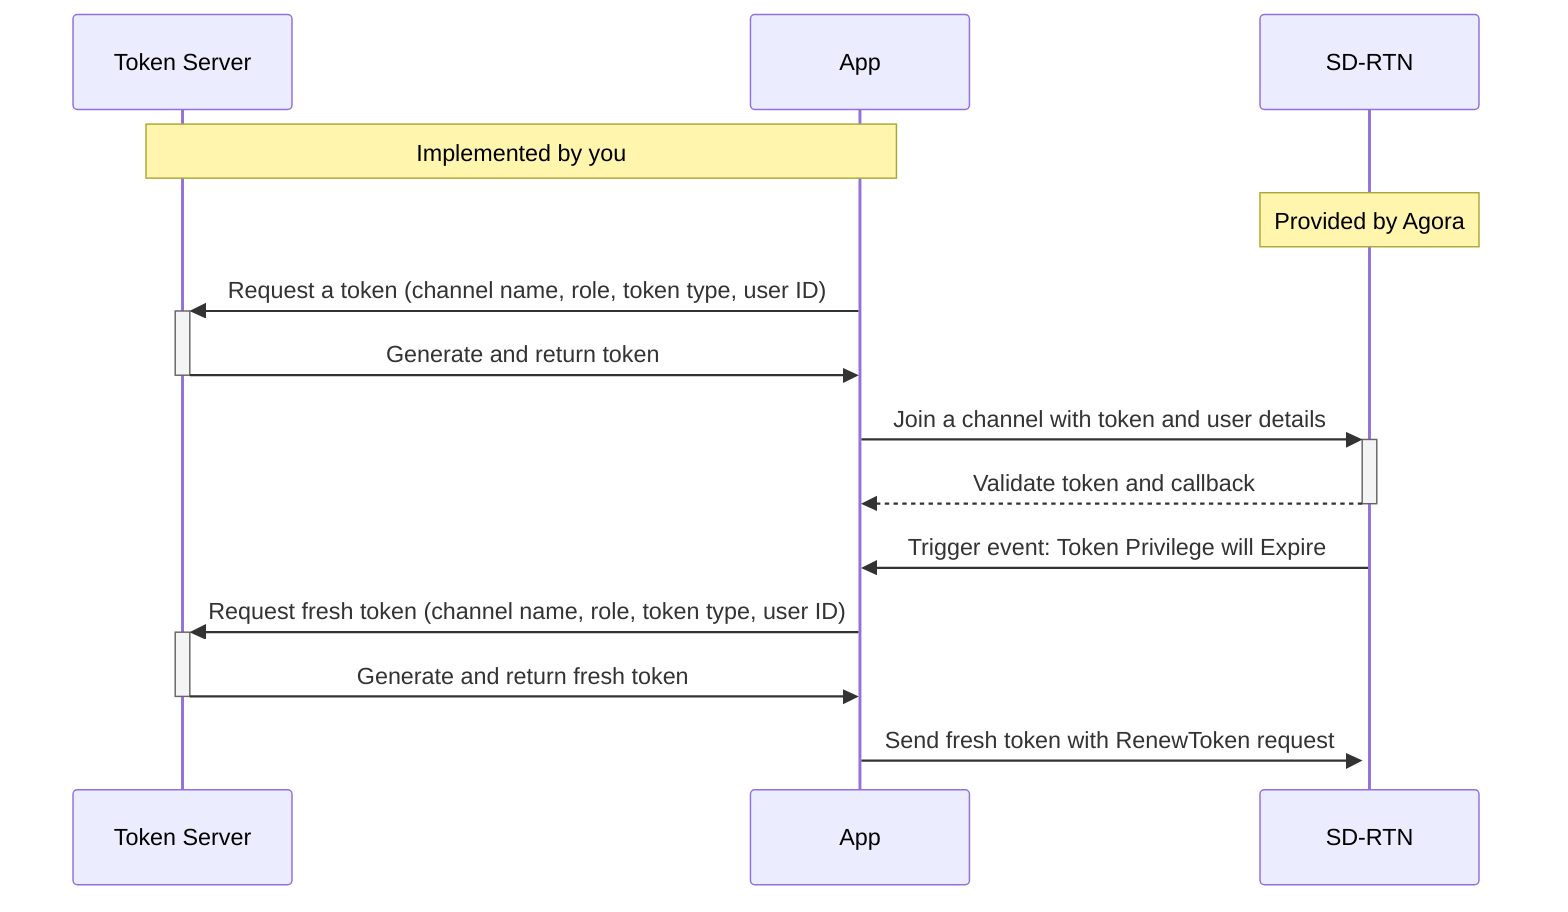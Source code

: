 sequenceDiagram
    participant TokenServer as Token Server
    participant App as App
    participant SDRTN as SD-RTN

    note over TokenServer, App : Implemented by you
    note over SDRTN : Provided by Agora

    App->>+TokenServer: Request a token (channel name, role, token type, user ID)
    TokenServer->>-App: Generate and return token
    App->>+SDRTN: Join a channel with token and user details
    SDRTN-->>-App: Validate token and callback
    
    SDRTN->>App: Trigger event: Token Privilege will Expire
    App->>+TokenServer: Request fresh token (channel name, role, token type, user ID)
    TokenServer->>-App: Generate and return fresh token
    App->>+SDRTN: Send fresh token with RenewToken request